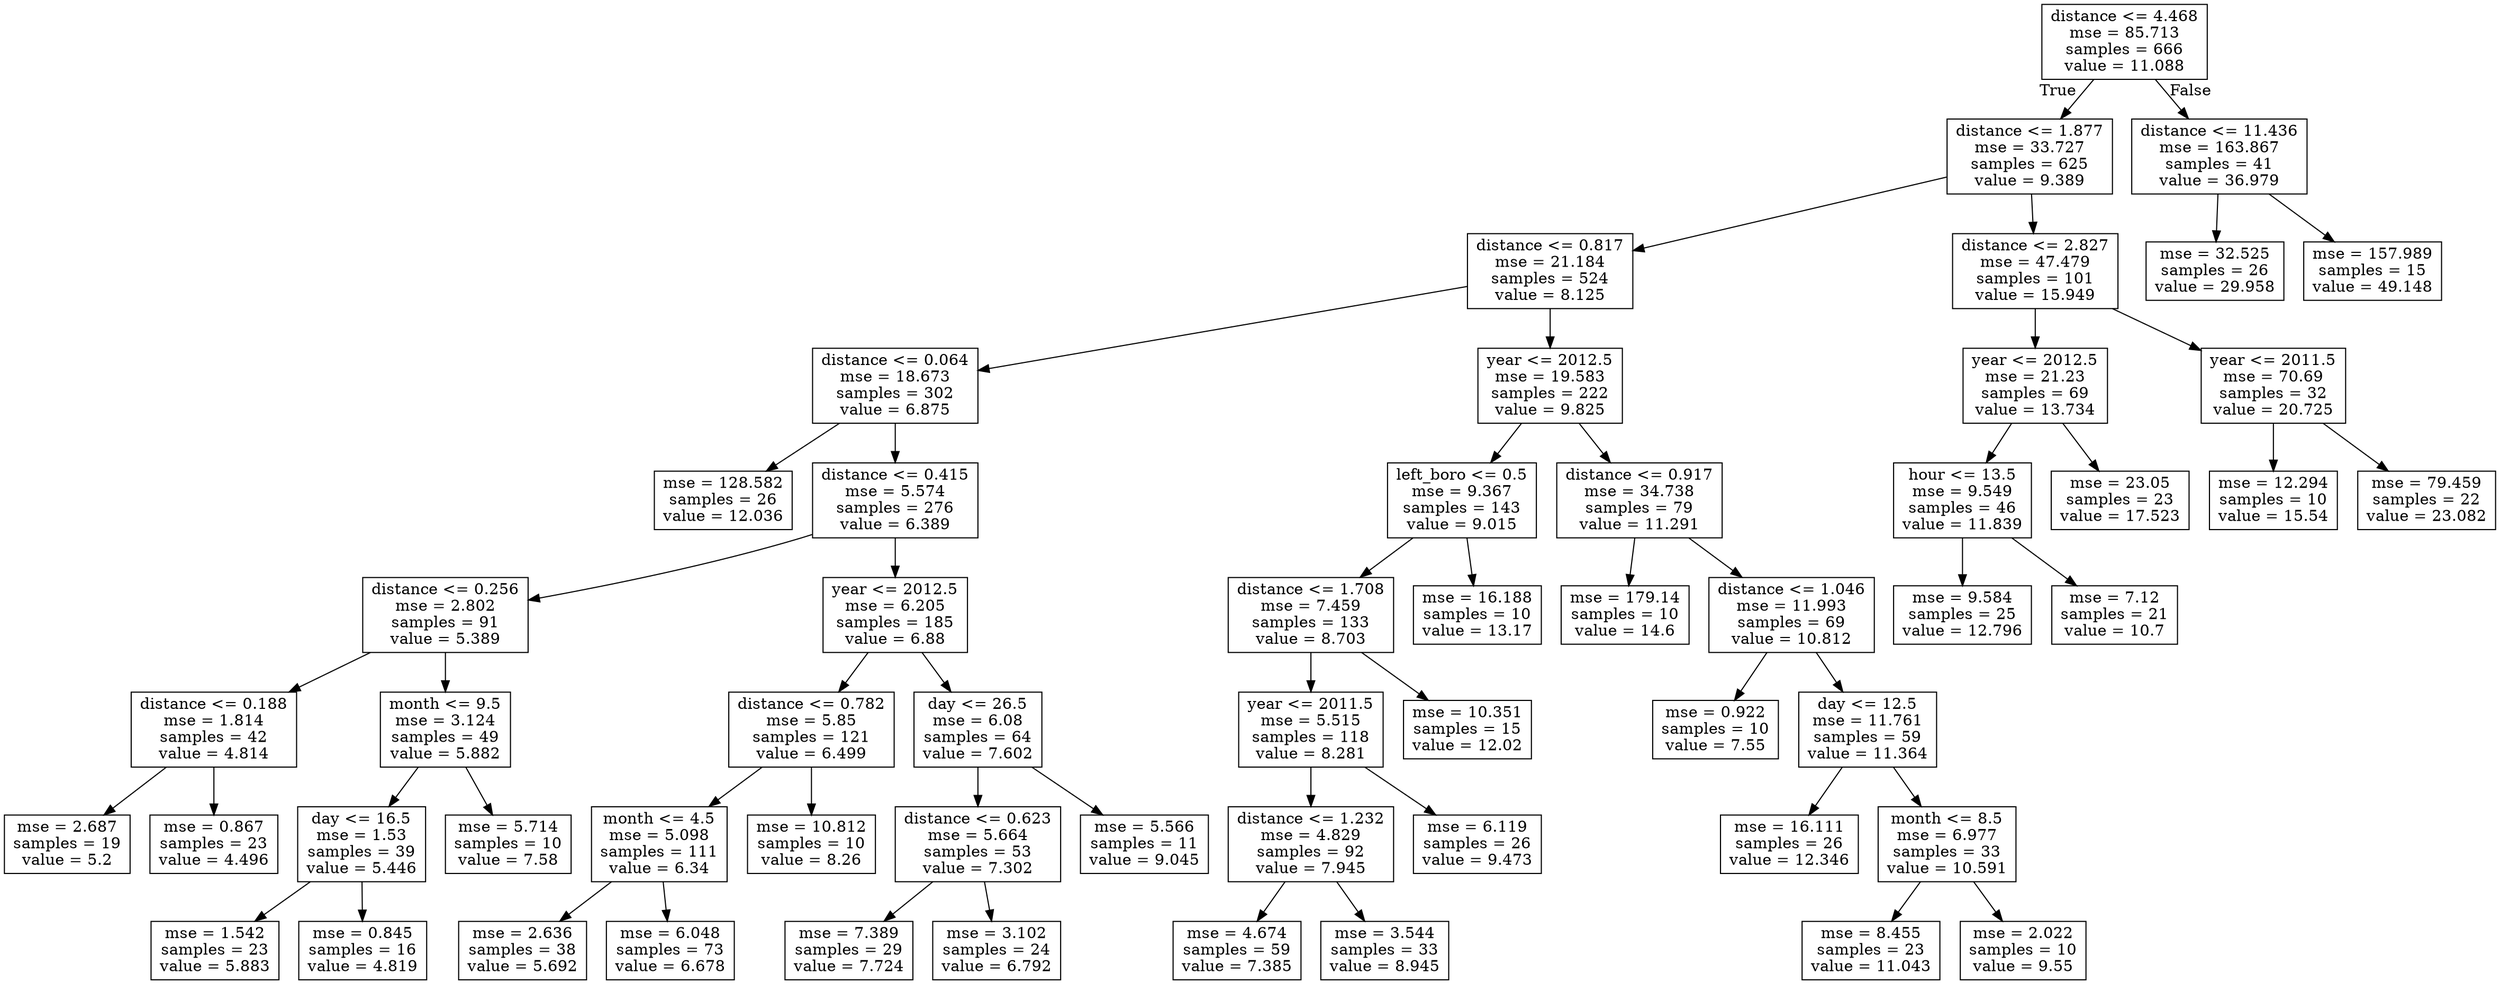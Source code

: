 digraph Tree {
node [shape=box] ;
0 [label="distance <= 4.468\nmse = 85.713\nsamples = 666\nvalue = 11.088"] ;
1 [label="distance <= 1.877\nmse = 33.727\nsamples = 625\nvalue = 9.389"] ;
0 -> 1 [labeldistance=2.5, labelangle=45, headlabel="True"] ;
2 [label="distance <= 0.817\nmse = 21.184\nsamples = 524\nvalue = 8.125"] ;
1 -> 2 ;
3 [label="distance <= 0.064\nmse = 18.673\nsamples = 302\nvalue = 6.875"] ;
2 -> 3 ;
4 [label="mse = 128.582\nsamples = 26\nvalue = 12.036"] ;
3 -> 4 ;
5 [label="distance <= 0.415\nmse = 5.574\nsamples = 276\nvalue = 6.389"] ;
3 -> 5 ;
6 [label="distance <= 0.256\nmse = 2.802\nsamples = 91\nvalue = 5.389"] ;
5 -> 6 ;
7 [label="distance <= 0.188\nmse = 1.814\nsamples = 42\nvalue = 4.814"] ;
6 -> 7 ;
8 [label="mse = 2.687\nsamples = 19\nvalue = 5.2"] ;
7 -> 8 ;
9 [label="mse = 0.867\nsamples = 23\nvalue = 4.496"] ;
7 -> 9 ;
10 [label="month <= 9.5\nmse = 3.124\nsamples = 49\nvalue = 5.882"] ;
6 -> 10 ;
11 [label="day <= 16.5\nmse = 1.53\nsamples = 39\nvalue = 5.446"] ;
10 -> 11 ;
12 [label="mse = 1.542\nsamples = 23\nvalue = 5.883"] ;
11 -> 12 ;
13 [label="mse = 0.845\nsamples = 16\nvalue = 4.819"] ;
11 -> 13 ;
14 [label="mse = 5.714\nsamples = 10\nvalue = 7.58"] ;
10 -> 14 ;
15 [label="year <= 2012.5\nmse = 6.205\nsamples = 185\nvalue = 6.88"] ;
5 -> 15 ;
16 [label="distance <= 0.782\nmse = 5.85\nsamples = 121\nvalue = 6.499"] ;
15 -> 16 ;
17 [label="month <= 4.5\nmse = 5.098\nsamples = 111\nvalue = 6.34"] ;
16 -> 17 ;
18 [label="mse = 2.636\nsamples = 38\nvalue = 5.692"] ;
17 -> 18 ;
19 [label="mse = 6.048\nsamples = 73\nvalue = 6.678"] ;
17 -> 19 ;
20 [label="mse = 10.812\nsamples = 10\nvalue = 8.26"] ;
16 -> 20 ;
21 [label="day <= 26.5\nmse = 6.08\nsamples = 64\nvalue = 7.602"] ;
15 -> 21 ;
22 [label="distance <= 0.623\nmse = 5.664\nsamples = 53\nvalue = 7.302"] ;
21 -> 22 ;
23 [label="mse = 7.389\nsamples = 29\nvalue = 7.724"] ;
22 -> 23 ;
24 [label="mse = 3.102\nsamples = 24\nvalue = 6.792"] ;
22 -> 24 ;
25 [label="mse = 5.566\nsamples = 11\nvalue = 9.045"] ;
21 -> 25 ;
26 [label="year <= 2012.5\nmse = 19.583\nsamples = 222\nvalue = 9.825"] ;
2 -> 26 ;
27 [label="left_boro <= 0.5\nmse = 9.367\nsamples = 143\nvalue = 9.015"] ;
26 -> 27 ;
28 [label="distance <= 1.708\nmse = 7.459\nsamples = 133\nvalue = 8.703"] ;
27 -> 28 ;
29 [label="year <= 2011.5\nmse = 5.515\nsamples = 118\nvalue = 8.281"] ;
28 -> 29 ;
30 [label="distance <= 1.232\nmse = 4.829\nsamples = 92\nvalue = 7.945"] ;
29 -> 30 ;
31 [label="mse = 4.674\nsamples = 59\nvalue = 7.385"] ;
30 -> 31 ;
32 [label="mse = 3.544\nsamples = 33\nvalue = 8.945"] ;
30 -> 32 ;
33 [label="mse = 6.119\nsamples = 26\nvalue = 9.473"] ;
29 -> 33 ;
34 [label="mse = 10.351\nsamples = 15\nvalue = 12.02"] ;
28 -> 34 ;
35 [label="mse = 16.188\nsamples = 10\nvalue = 13.17"] ;
27 -> 35 ;
36 [label="distance <= 0.917\nmse = 34.738\nsamples = 79\nvalue = 11.291"] ;
26 -> 36 ;
37 [label="mse = 179.14\nsamples = 10\nvalue = 14.6"] ;
36 -> 37 ;
38 [label="distance <= 1.046\nmse = 11.993\nsamples = 69\nvalue = 10.812"] ;
36 -> 38 ;
39 [label="mse = 0.922\nsamples = 10\nvalue = 7.55"] ;
38 -> 39 ;
40 [label="day <= 12.5\nmse = 11.761\nsamples = 59\nvalue = 11.364"] ;
38 -> 40 ;
41 [label="mse = 16.111\nsamples = 26\nvalue = 12.346"] ;
40 -> 41 ;
42 [label="month <= 8.5\nmse = 6.977\nsamples = 33\nvalue = 10.591"] ;
40 -> 42 ;
43 [label="mse = 8.455\nsamples = 23\nvalue = 11.043"] ;
42 -> 43 ;
44 [label="mse = 2.022\nsamples = 10\nvalue = 9.55"] ;
42 -> 44 ;
45 [label="distance <= 2.827\nmse = 47.479\nsamples = 101\nvalue = 15.949"] ;
1 -> 45 ;
46 [label="year <= 2012.5\nmse = 21.23\nsamples = 69\nvalue = 13.734"] ;
45 -> 46 ;
47 [label="hour <= 13.5\nmse = 9.549\nsamples = 46\nvalue = 11.839"] ;
46 -> 47 ;
48 [label="mse = 9.584\nsamples = 25\nvalue = 12.796"] ;
47 -> 48 ;
49 [label="mse = 7.12\nsamples = 21\nvalue = 10.7"] ;
47 -> 49 ;
50 [label="mse = 23.05\nsamples = 23\nvalue = 17.523"] ;
46 -> 50 ;
51 [label="year <= 2011.5\nmse = 70.69\nsamples = 32\nvalue = 20.725"] ;
45 -> 51 ;
52 [label="mse = 12.294\nsamples = 10\nvalue = 15.54"] ;
51 -> 52 ;
53 [label="mse = 79.459\nsamples = 22\nvalue = 23.082"] ;
51 -> 53 ;
54 [label="distance <= 11.436\nmse = 163.867\nsamples = 41\nvalue = 36.979"] ;
0 -> 54 [labeldistance=2.5, labelangle=-45, headlabel="False"] ;
55 [label="mse = 32.525\nsamples = 26\nvalue = 29.958"] ;
54 -> 55 ;
56 [label="mse = 157.989\nsamples = 15\nvalue = 49.148"] ;
54 -> 56 ;
}